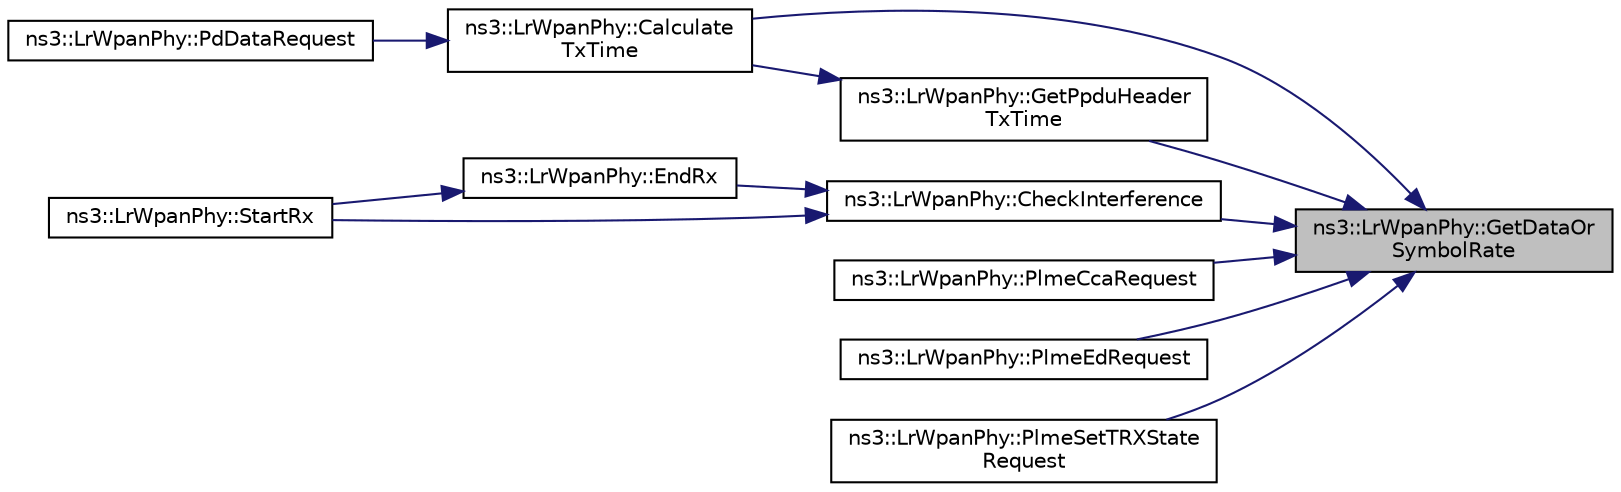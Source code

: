 digraph "ns3::LrWpanPhy::GetDataOrSymbolRate"
{
 // LATEX_PDF_SIZE
  edge [fontname="Helvetica",fontsize="10",labelfontname="Helvetica",labelfontsize="10"];
  node [fontname="Helvetica",fontsize="10",shape=record];
  rankdir="RL";
  Node1 [label="ns3::LrWpanPhy::GetDataOr\lSymbolRate",height=0.2,width=0.4,color="black", fillcolor="grey75", style="filled", fontcolor="black",tooltip="implement PLME SetAttribute confirm SAP bit rate is in kbit/s."];
  Node1 -> Node2 [dir="back",color="midnightblue",fontsize="10",style="solid",fontname="Helvetica"];
  Node2 [label="ns3::LrWpanPhy::Calculate\lTxTime",height=0.2,width=0.4,color="black", fillcolor="white", style="filled",URL="$classns3_1_1_lr_wpan_phy.html#a18e8110831088f2f0ef3e55b9400526e",tooltip="Calculate the time required for sending the given packet, including preamble, SFD and PHR."];
  Node2 -> Node3 [dir="back",color="midnightblue",fontsize="10",style="solid",fontname="Helvetica"];
  Node3 [label="ns3::LrWpanPhy::PdDataRequest",height=0.2,width=0.4,color="black", fillcolor="white", style="filled",URL="$classns3_1_1_lr_wpan_phy.html#a44d119b7c56658e97c99d9524e42f48f",tooltip="IEEE 802.15.4-2006 section 6.2.1.1 PD-DATA.request Request to transfer MPDU from MAC (transmitting)"];
  Node1 -> Node4 [dir="back",color="midnightblue",fontsize="10",style="solid",fontname="Helvetica"];
  Node4 [label="ns3::LrWpanPhy::CheckInterference",height=0.2,width=0.4,color="black", fillcolor="white", style="filled",URL="$classns3_1_1_lr_wpan_phy.html#a8a339fadde6f27b6a495377a4eca7943",tooltip="Check if the interference destroys a frame currently received."];
  Node4 -> Node5 [dir="back",color="midnightblue",fontsize="10",style="solid",fontname="Helvetica"];
  Node5 [label="ns3::LrWpanPhy::EndRx",height=0.2,width=0.4,color="black", fillcolor="white", style="filled",URL="$classns3_1_1_lr_wpan_phy.html#a3a6d92e9b81bb3209b990e6ab12f37b3",tooltip="Finish the reception of a frame."];
  Node5 -> Node6 [dir="back",color="midnightblue",fontsize="10",style="solid",fontname="Helvetica"];
  Node6 [label="ns3::LrWpanPhy::StartRx",height=0.2,width=0.4,color="black", fillcolor="white", style="filled",URL="$classns3_1_1_lr_wpan_phy.html#a0009842c2fb1be73d1ad437ca0e28b73",tooltip="Notify the SpectrumPhy instance of an incoming waveform."];
  Node4 -> Node6 [dir="back",color="midnightblue",fontsize="10",style="solid",fontname="Helvetica"];
  Node1 -> Node7 [dir="back",color="midnightblue",fontsize="10",style="solid",fontname="Helvetica"];
  Node7 [label="ns3::LrWpanPhy::GetPpduHeader\lTxTime",height=0.2,width=0.4,color="black", fillcolor="white", style="filled",URL="$classns3_1_1_lr_wpan_phy.html#a8b4b00f2f8452d6b22b8ce3e1bc316d6",tooltip="Calculate the time required for sending the PPDU header, that is the preamble, SFD and PHR."];
  Node7 -> Node2 [dir="back",color="midnightblue",fontsize="10",style="solid",fontname="Helvetica"];
  Node1 -> Node8 [dir="back",color="midnightblue",fontsize="10",style="solid",fontname="Helvetica"];
  Node8 [label="ns3::LrWpanPhy::PlmeCcaRequest",height=0.2,width=0.4,color="black", fillcolor="white", style="filled",URL="$classns3_1_1_lr_wpan_phy.html#a3297797eba6c7423a76c502c80dd0bf1",tooltip="IEEE 802.15.4-2006 section 6.2.2.1 PLME-CCA.request Perform a CCA per section 6.9...."];
  Node1 -> Node9 [dir="back",color="midnightblue",fontsize="10",style="solid",fontname="Helvetica"];
  Node9 [label="ns3::LrWpanPhy::PlmeEdRequest",height=0.2,width=0.4,color="black", fillcolor="white", style="filled",URL="$classns3_1_1_lr_wpan_phy.html#a344dd99555091413adab8834bdc11dea",tooltip="IEEE 802.15.4-2006 section 6.2.2.3 PLME-ED.request Perform an ED per section 6.9.7."];
  Node1 -> Node10 [dir="back",color="midnightblue",fontsize="10",style="solid",fontname="Helvetica"];
  Node10 [label="ns3::LrWpanPhy::PlmeSetTRXState\lRequest",height=0.2,width=0.4,color="black", fillcolor="white", style="filled",URL="$classns3_1_1_lr_wpan_phy.html#a250bd133e6781745e652c8f3a3c7badc",tooltip="IEEE 802.15.4-2006 section 6.2.2.7 PLME-SET-TRX-STATE.request Set PHY state."];
}
